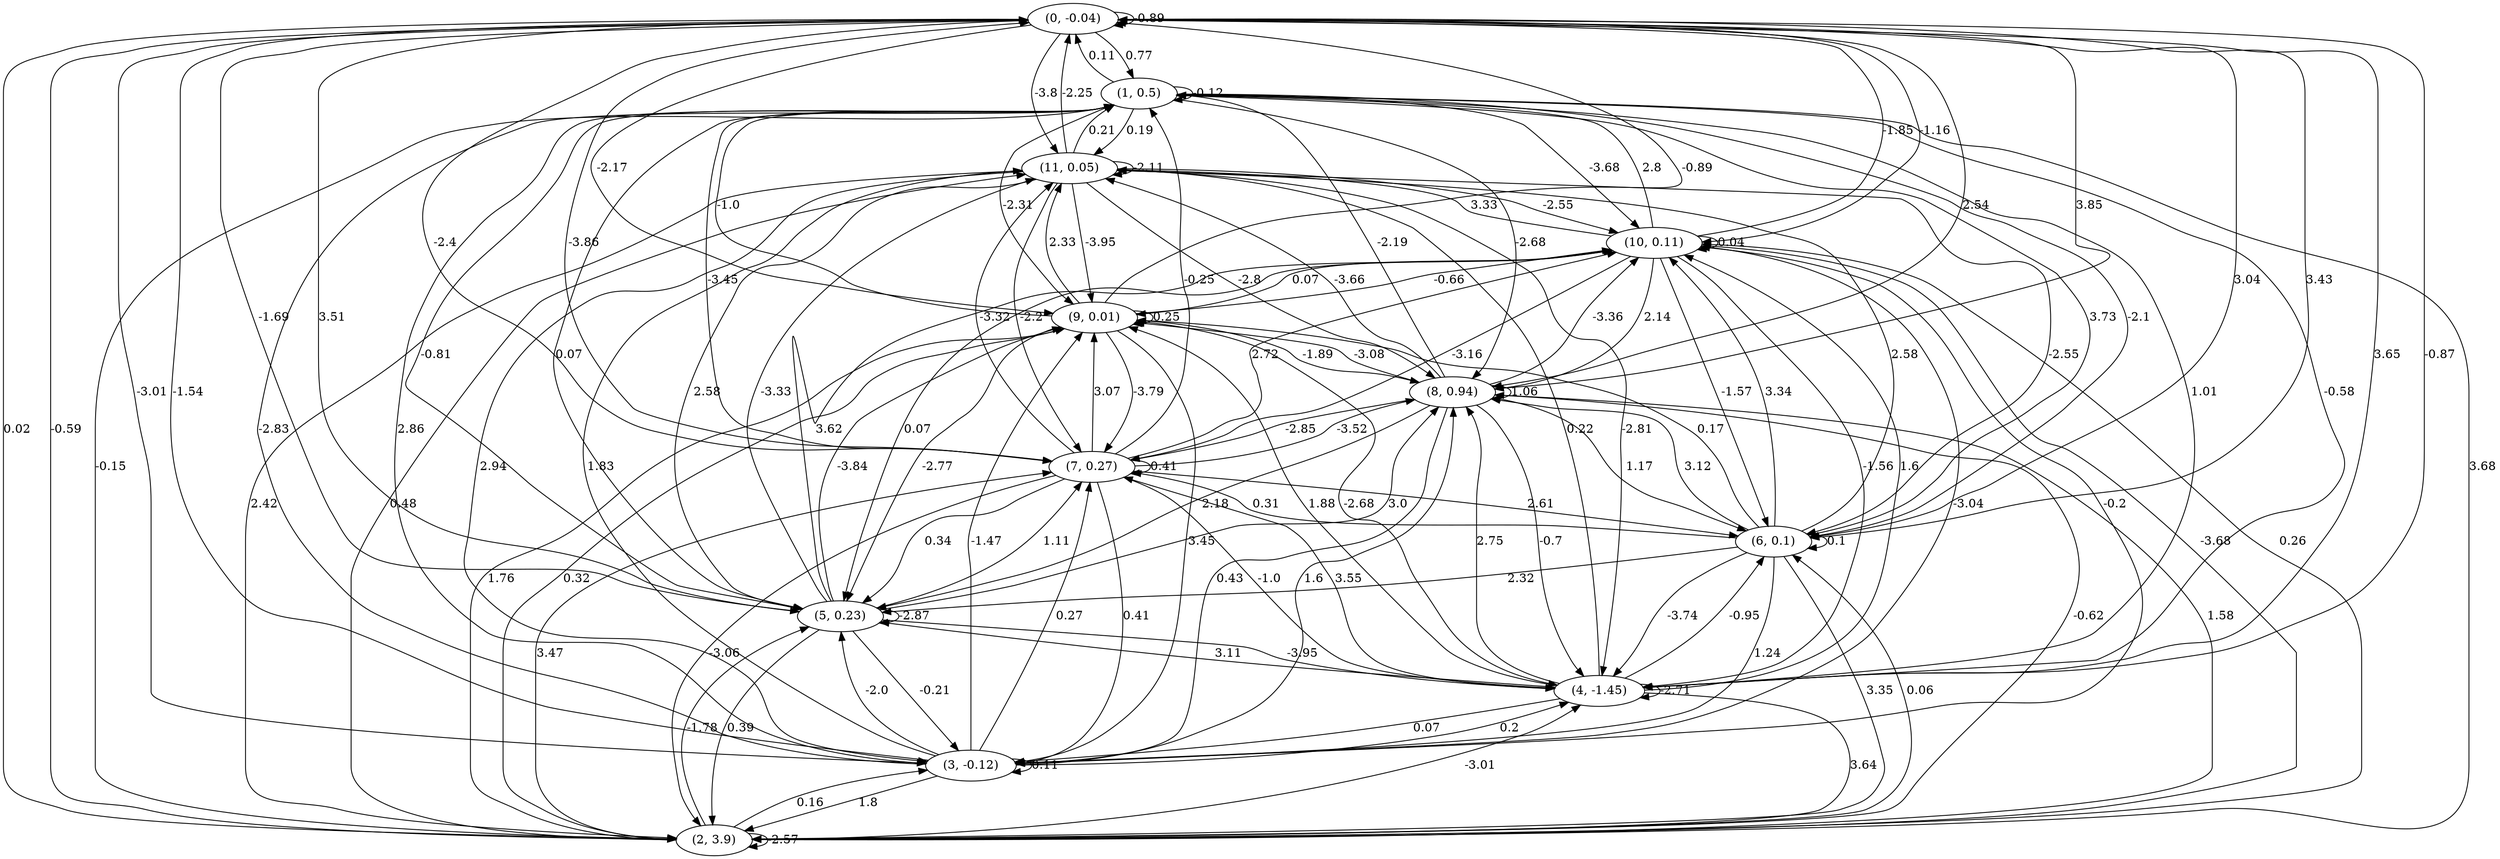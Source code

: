 digraph {
    0 [ label = "(0, -0.04)" ]
    1 [ label = "(1, 0.5)" ]
    2 [ label = "(2, 3.9)" ]
    3 [ label = "(3, -0.12)" ]
    4 [ label = "(4, -1.45)" ]
    5 [ label = "(5, 0.23)" ]
    6 [ label = "(6, 0.1)" ]
    7 [ label = "(7, 0.27)" ]
    8 [ label = "(8, 0.94)" ]
    9 [ label = "(9, 0.01)" ]
    10 [ label = "(10, 0.11)" ]
    11 [ label = "(11, 0.05)" ]
    0 -> 0 [ label = "-0.89" ]
    1 -> 1 [ label = "-0.12" ]
    2 -> 2 [ label = "-2.57" ]
    3 -> 3 [ label = "0.11" ]
    4 -> 4 [ label = "-2.71" ]
    5 -> 5 [ label = "-2.87" ]
    6 -> 6 [ label = "0.1" ]
    7 -> 7 [ label = "0.41" ]
    8 -> 8 [ label = "1.06" ]
    9 -> 9 [ label = "0.25" ]
    10 -> 10 [ label = "0.04" ]
    11 -> 11 [ label = "-2.11" ]
    1 -> 0 [ label = "0.11" ]
    2 -> 0 [ label = "-0.59" ]
    3 -> 0 [ label = "-1.54" ]
    4 -> 0 [ label = "-0.87" ]
    5 -> 0 [ label = "-1.69" ]
    6 -> 0 [ label = "3.04" ]
    7 -> 0 [ label = "-3.86" ]
    8 -> 0 [ label = "3.85" ]
    9 -> 0 [ label = "-0.89" ]
    10 -> 0 [ label = "-1.85" ]
    11 -> 0 [ label = "-2.25" ]
    0 -> 1 [ label = "0.77" ]
    2 -> 1 [ label = "-0.15" ]
    3 -> 1 [ label = "-2.83" ]
    4 -> 1 [ label = "-0.58" ]
    5 -> 1 [ label = "-0.81" ]
    6 -> 1 [ label = "3.73" ]
    7 -> 1 [ label = "-0.25" ]
    8 -> 1 [ label = "-2.19" ]
    9 -> 1 [ label = "-1.0" ]
    10 -> 1 [ label = "2.8" ]
    11 -> 1 [ label = "0.21" ]
    0 -> 2 [ label = "0.02" ]
    1 -> 2 [ label = "3.68" ]
    3 -> 2 [ label = "1.8" ]
    4 -> 2 [ label = "3.64" ]
    5 -> 2 [ label = "0.39" ]
    6 -> 2 [ label = "3.35" ]
    7 -> 2 [ label = "-3.06" ]
    8 -> 2 [ label = "-0.62" ]
    9 -> 2 [ label = "0.32" ]
    10 -> 2 [ label = "-3.68" ]
    11 -> 2 [ label = "2.42" ]
    0 -> 3 [ label = "-3.01" ]
    1 -> 3 [ label = "2.86" ]
    2 -> 3 [ label = "0.16" ]
    4 -> 3 [ label = "0.07" ]
    5 -> 3 [ label = "-0.21" ]
    6 -> 3 [ label = "1.24" ]
    7 -> 3 [ label = "0.41" ]
    8 -> 3 [ label = "0.43" ]
    9 -> 3 [ label = "3.45" ]
    10 -> 3 [ label = "-3.04" ]
    11 -> 3 [ label = "2.94" ]
    0 -> 4 [ label = "3.65" ]
    1 -> 4 [ label = "1.01" ]
    2 -> 4 [ label = "-3.01" ]
    3 -> 4 [ label = "0.2" ]
    5 -> 4 [ label = "-3.95" ]
    6 -> 4 [ label = "-3.74" ]
    7 -> 4 [ label = "-1.0" ]
    8 -> 4 [ label = "-0.7" ]
    9 -> 4 [ label = "-2.68" ]
    10 -> 4 [ label = "-1.56" ]
    11 -> 4 [ label = "-2.81" ]
    0 -> 5 [ label = "3.51" ]
    1 -> 5 [ label = "0.07" ]
    2 -> 5 [ label = "-1.78" ]
    3 -> 5 [ label = "-2.0" ]
    4 -> 5 [ label = "3.11" ]
    6 -> 5 [ label = "2.32" ]
    7 -> 5 [ label = "0.34" ]
    8 -> 5 [ label = "2.18" ]
    9 -> 5 [ label = "-2.77" ]
    10 -> 5 [ label = "0.07" ]
    11 -> 5 [ label = "2.58" ]
    0 -> 6 [ label = "3.43" ]
    1 -> 6 [ label = "-2.1" ]
    2 -> 6 [ label = "0.06" ]
    4 -> 6 [ label = "-0.95" ]
    7 -> 6 [ label = "2.61" ]
    8 -> 6 [ label = "1.17" ]
    10 -> 6 [ label = "-1.57" ]
    11 -> 6 [ label = "-2.55" ]
    0 -> 7 [ label = "-2.4" ]
    1 -> 7 [ label = "-3.45" ]
    2 -> 7 [ label = "3.47" ]
    3 -> 7 [ label = "0.27" ]
    4 -> 7 [ label = "3.55" ]
    5 -> 7 [ label = "1.11" ]
    6 -> 7 [ label = "0.31" ]
    8 -> 7 [ label = "-2.85" ]
    9 -> 7 [ label = "-3.79" ]
    10 -> 7 [ label = "-3.16" ]
    11 -> 7 [ label = "-2.2" ]
    0 -> 8 [ label = "2.54" ]
    1 -> 8 [ label = "-2.68" ]
    2 -> 8 [ label = "1.58" ]
    3 -> 8 [ label = "1.6" ]
    4 -> 8 [ label = "2.75" ]
    5 -> 8 [ label = "3.0" ]
    6 -> 8 [ label = "3.12" ]
    7 -> 8 [ label = "-3.52" ]
    9 -> 8 [ label = "-1.89" ]
    10 -> 8 [ label = "2.14" ]
    11 -> 8 [ label = "-2.8" ]
    0 -> 9 [ label = "-2.17" ]
    1 -> 9 [ label = "-2.31" ]
    2 -> 9 [ label = "1.76" ]
    3 -> 9 [ label = "-1.47" ]
    4 -> 9 [ label = "1.88" ]
    5 -> 9 [ label = "-3.84" ]
    6 -> 9 [ label = "0.17" ]
    7 -> 9 [ label = "3.07" ]
    8 -> 9 [ label = "-3.08" ]
    10 -> 9 [ label = "0.07" ]
    11 -> 9 [ label = "-3.95" ]
    0 -> 10 [ label = "-1.16" ]
    1 -> 10 [ label = "-3.68" ]
    2 -> 10 [ label = "0.26" ]
    3 -> 10 [ label = "-0.2" ]
    4 -> 10 [ label = "1.6" ]
    5 -> 10 [ label = "3.62" ]
    6 -> 10 [ label = "3.34" ]
    7 -> 10 [ label = "2.72" ]
    8 -> 10 [ label = "-3.36" ]
    9 -> 10 [ label = "-0.66" ]
    11 -> 10 [ label = "-2.55" ]
    0 -> 11 [ label = "-3.8" ]
    1 -> 11 [ label = "0.19" ]
    2 -> 11 [ label = "0.48" ]
    3 -> 11 [ label = "1.83" ]
    4 -> 11 [ label = "0.22" ]
    5 -> 11 [ label = "-3.33" ]
    6 -> 11 [ label = "2.58" ]
    7 -> 11 [ label = "-3.32" ]
    8 -> 11 [ label = "-3.66" ]
    9 -> 11 [ label = "2.33" ]
    10 -> 11 [ label = "3.33" ]
}

